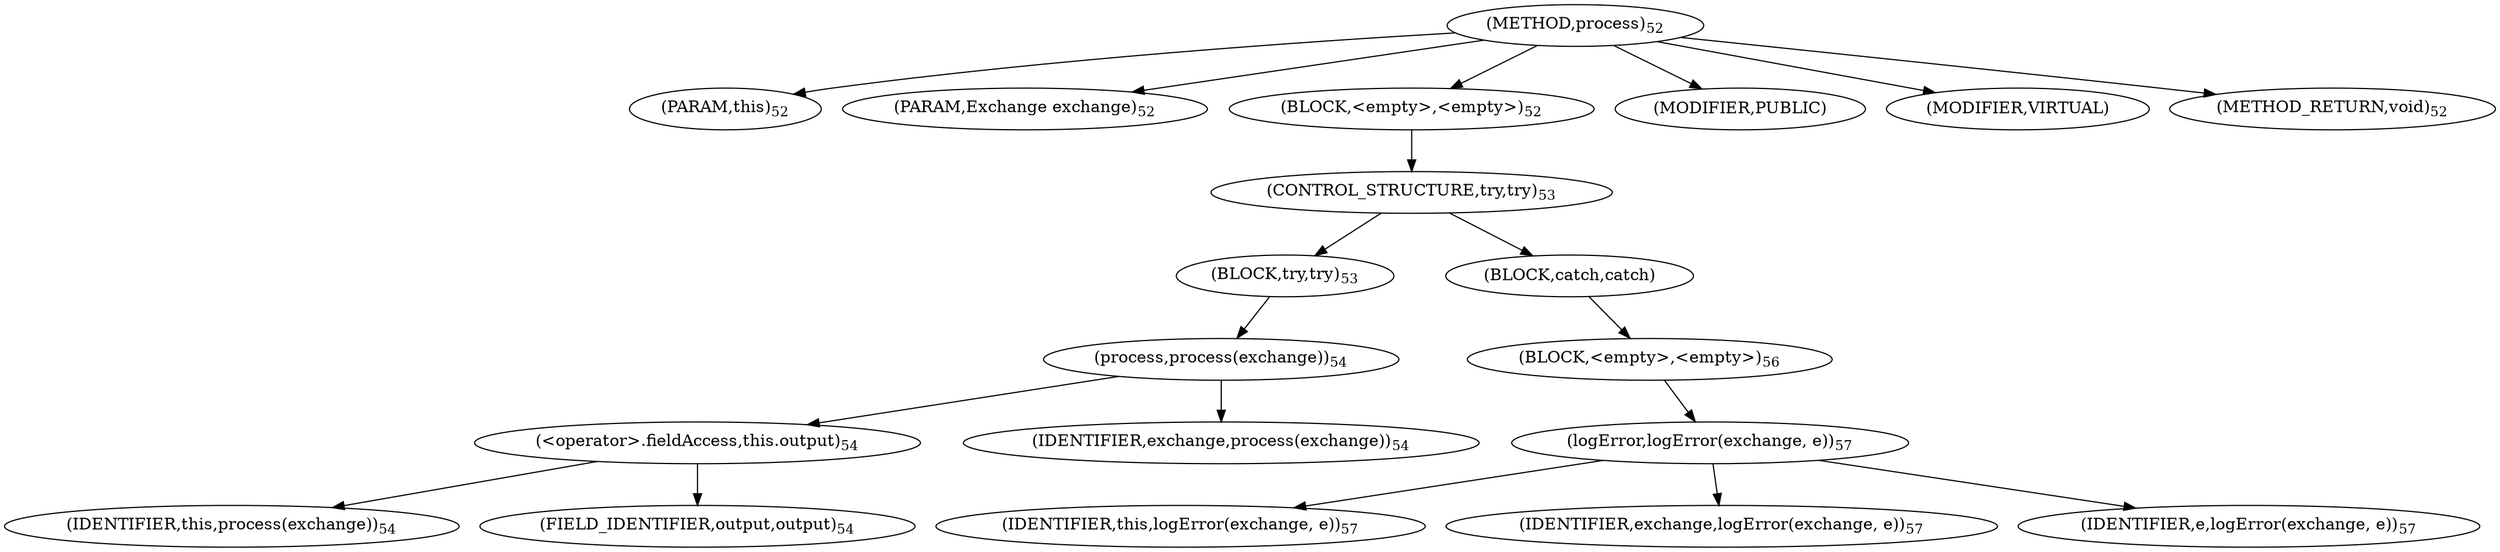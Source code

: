 digraph "process" {  
"93" [label = <(METHOD,process)<SUB>52</SUB>> ]
"10" [label = <(PARAM,this)<SUB>52</SUB>> ]
"94" [label = <(PARAM,Exchange exchange)<SUB>52</SUB>> ]
"95" [label = <(BLOCK,&lt;empty&gt;,&lt;empty&gt;)<SUB>52</SUB>> ]
"96" [label = <(CONTROL_STRUCTURE,try,try)<SUB>53</SUB>> ]
"97" [label = <(BLOCK,try,try)<SUB>53</SUB>> ]
"98" [label = <(process,process(exchange))<SUB>54</SUB>> ]
"99" [label = <(&lt;operator&gt;.fieldAccess,this.output)<SUB>54</SUB>> ]
"100" [label = <(IDENTIFIER,this,process(exchange))<SUB>54</SUB>> ]
"101" [label = <(FIELD_IDENTIFIER,output,output)<SUB>54</SUB>> ]
"102" [label = <(IDENTIFIER,exchange,process(exchange))<SUB>54</SUB>> ]
"103" [label = <(BLOCK,catch,catch)> ]
"104" [label = <(BLOCK,&lt;empty&gt;,&lt;empty&gt;)<SUB>56</SUB>> ]
"105" [label = <(logError,logError(exchange, e))<SUB>57</SUB>> ]
"9" [label = <(IDENTIFIER,this,logError(exchange, e))<SUB>57</SUB>> ]
"106" [label = <(IDENTIFIER,exchange,logError(exchange, e))<SUB>57</SUB>> ]
"107" [label = <(IDENTIFIER,e,logError(exchange, e))<SUB>57</SUB>> ]
"108" [label = <(MODIFIER,PUBLIC)> ]
"109" [label = <(MODIFIER,VIRTUAL)> ]
"110" [label = <(METHOD_RETURN,void)<SUB>52</SUB>> ]
  "93" -> "10" 
  "93" -> "94" 
  "93" -> "95" 
  "93" -> "108" 
  "93" -> "109" 
  "93" -> "110" 
  "95" -> "96" 
  "96" -> "97" 
  "96" -> "103" 
  "97" -> "98" 
  "98" -> "99" 
  "98" -> "102" 
  "99" -> "100" 
  "99" -> "101" 
  "103" -> "104" 
  "104" -> "105" 
  "105" -> "9" 
  "105" -> "106" 
  "105" -> "107" 
}
